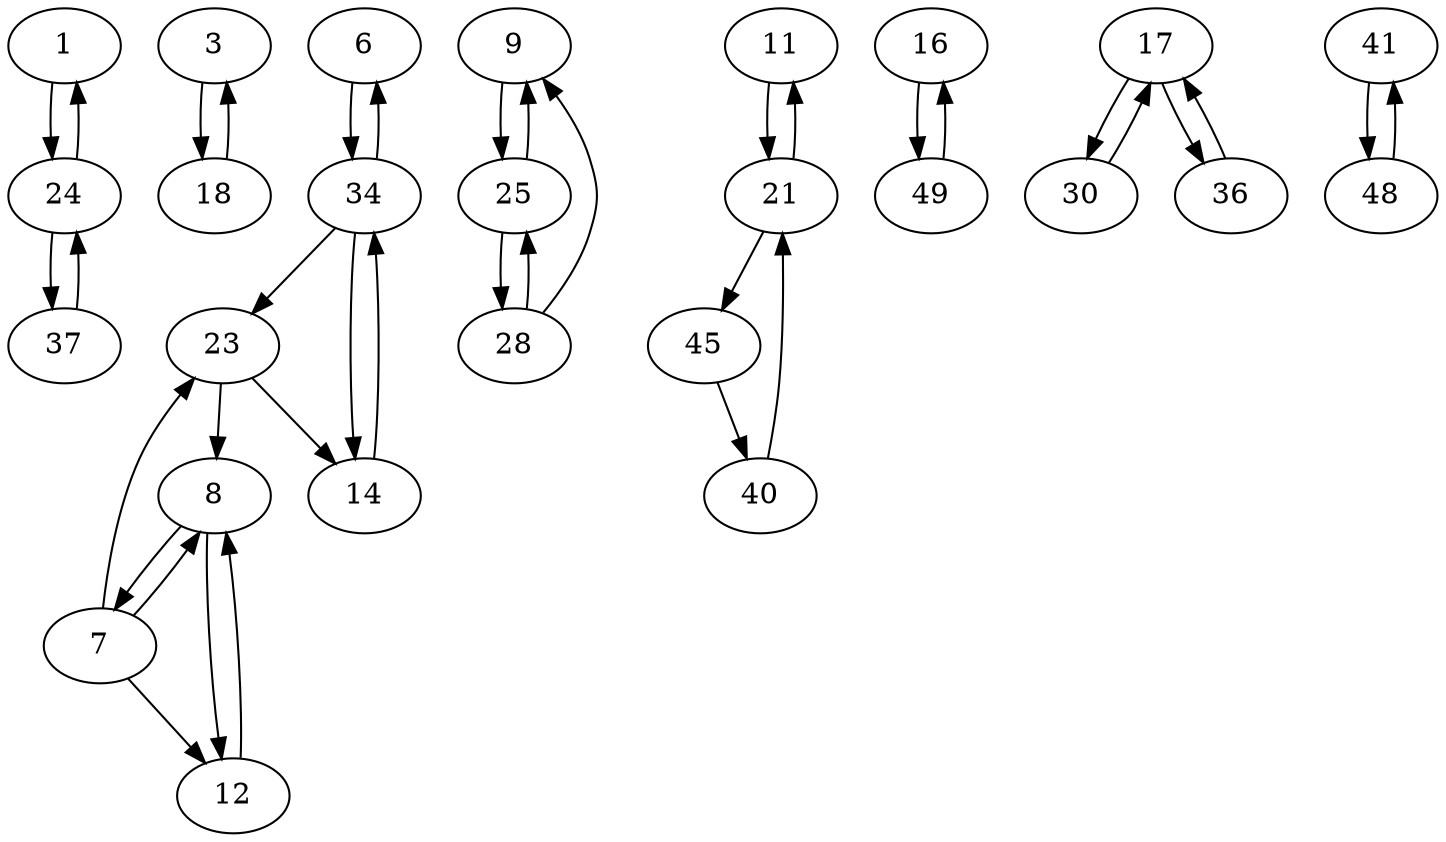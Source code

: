 digraph G {
  1 -> 24;
  3 -> 18;
  6 -> 34;
  7 -> 8;
  7 -> 12;
  7 -> 23;
  8 -> 7;
  8 -> 12;
  9 -> 25;
  11 -> 21;
  12 -> 8;
  14 -> 34;
  16 -> 49;
  17 -> 30;
  17 -> 36;
  18 -> 3;
  21 -> 11;
  21 -> 45;
  23 -> 8;
  23 -> 14;
  24 -> 1;
  24 -> 37;
  25 -> 9;
  25 -> 28;
  28 -> 9;
  28 -> 25;
  30 -> 17;
  34 -> 6;
  34 -> 14;
  34 -> 23;
  36 -> 17;
  37 -> 24;
  40 -> 21;
  41 -> 48;
  45 -> 40;
  48 -> 41;
  49 -> 16;
}
